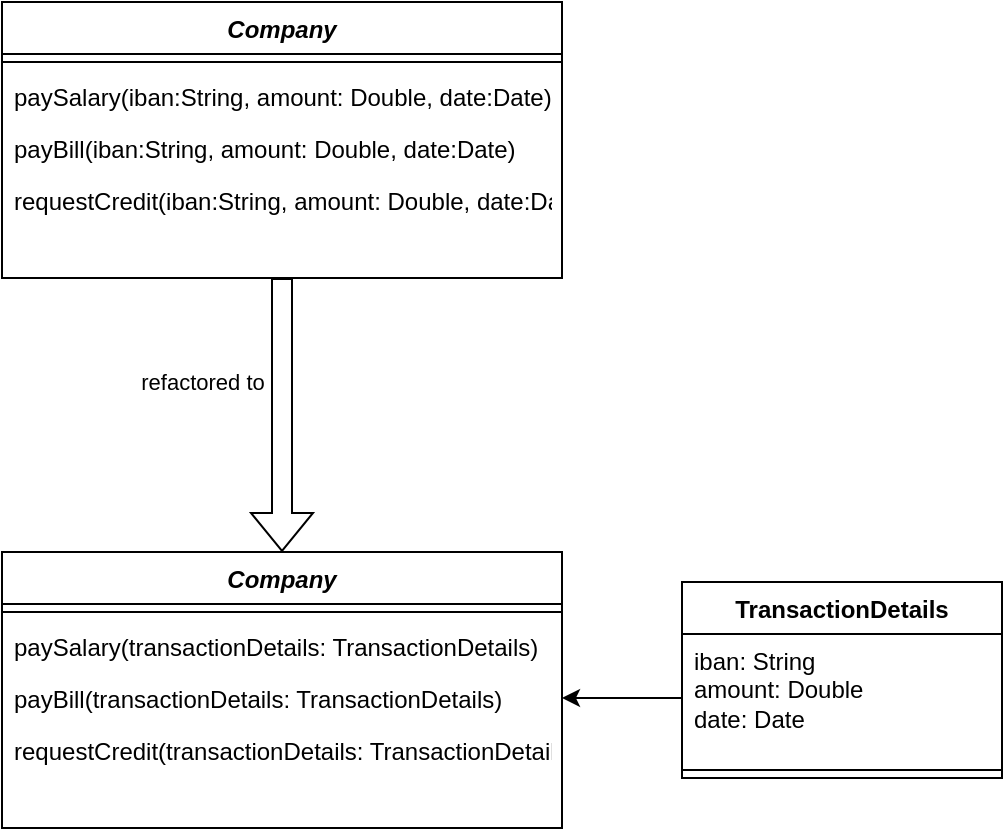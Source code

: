<mxfile version="24.4.4" type="device">
  <diagram id="C5RBs43oDa-KdzZeNtuy" name="Page-1">
    <mxGraphModel dx="1106" dy="613" grid="1" gridSize="10" guides="1" tooltips="1" connect="1" arrows="1" fold="1" page="1" pageScale="1" pageWidth="827" pageHeight="1169" math="0" shadow="0">
      <root>
        <mxCell id="WIyWlLk6GJQsqaUBKTNV-0" />
        <mxCell id="WIyWlLk6GJQsqaUBKTNV-1" parent="WIyWlLk6GJQsqaUBKTNV-0" />
        <mxCell id="zkfFHV4jXpPFQw0GAbJ--0" value="Company" style="swimlane;fontStyle=3;align=center;verticalAlign=top;childLayout=stackLayout;horizontal=1;startSize=26;horizontalStack=0;resizeParent=1;resizeLast=0;collapsible=1;marginBottom=0;rounded=0;shadow=0;strokeWidth=1;" parent="WIyWlLk6GJQsqaUBKTNV-1" vertex="1">
          <mxGeometry x="210" y="100" width="280" height="138" as="geometry">
            <mxRectangle x="230" y="140" width="160" height="26" as="alternateBounds" />
          </mxGeometry>
        </mxCell>
        <mxCell id="zkfFHV4jXpPFQw0GAbJ--4" value="" style="line;html=1;strokeWidth=1;align=left;verticalAlign=middle;spacingTop=-1;spacingLeft=3;spacingRight=3;rotatable=0;labelPosition=right;points=[];portConstraint=eastwest;" parent="zkfFHV4jXpPFQw0GAbJ--0" vertex="1">
          <mxGeometry y="26" width="280" height="8" as="geometry" />
        </mxCell>
        <mxCell id="zkfFHV4jXpPFQw0GAbJ--5" value="paySalary(iban:String, amount: Double, date:Date)  " style="text;align=left;verticalAlign=top;spacingLeft=4;spacingRight=4;overflow=hidden;rotatable=0;points=[[0,0.5],[1,0.5]];portConstraint=eastwest;" parent="zkfFHV4jXpPFQw0GAbJ--0" vertex="1">
          <mxGeometry y="34" width="280" height="26" as="geometry" />
        </mxCell>
        <mxCell id="CE6DBhCjv_fUwElJiGvl-2" value="payBill(iban:String, amount: Double, date:Date)  " style="text;align=left;verticalAlign=top;spacingLeft=4;spacingRight=4;overflow=hidden;rotatable=0;points=[[0,0.5],[1,0.5]];portConstraint=eastwest;" parent="zkfFHV4jXpPFQw0GAbJ--0" vertex="1">
          <mxGeometry y="60" width="280" height="26" as="geometry" />
        </mxCell>
        <mxCell id="7VwK7yFi14UvKaLX10Mw-16" value="requestCredit(iban:String, amount: Double, date:Date)  " style="text;align=left;verticalAlign=top;spacingLeft=4;spacingRight=4;overflow=hidden;rotatable=0;points=[[0,0.5],[1,0.5]];portConstraint=eastwest;" vertex="1" parent="zkfFHV4jXpPFQw0GAbJ--0">
          <mxGeometry y="86" width="280" height="26" as="geometry" />
        </mxCell>
        <mxCell id="7VwK7yFi14UvKaLX10Mw-0" value="" style="shape=flexArrow;endArrow=classic;html=1;rounded=0;exitX=0.5;exitY=1;exitDx=0;exitDy=0;entryX=0.5;entryY=0;entryDx=0;entryDy=0;" edge="1" parent="WIyWlLk6GJQsqaUBKTNV-1" source="zkfFHV4jXpPFQw0GAbJ--0" target="7VwK7yFi14UvKaLX10Mw-1">
          <mxGeometry width="50" height="50" relative="1" as="geometry">
            <mxPoint x="330" y="270" as="sourcePoint" />
            <mxPoint x="350" y="350" as="targetPoint" />
          </mxGeometry>
        </mxCell>
        <mxCell id="7VwK7yFi14UvKaLX10Mw-13" value="refactored to" style="edgeLabel;html=1;align=center;verticalAlign=middle;resizable=0;points=[];" vertex="1" connectable="0" parent="7VwK7yFi14UvKaLX10Mw-0">
          <mxGeometry x="-0.25" y="-4" relative="1" as="geometry">
            <mxPoint x="-36" as="offset" />
          </mxGeometry>
        </mxCell>
        <mxCell id="7VwK7yFi14UvKaLX10Mw-1" value="Company" style="swimlane;fontStyle=3;align=center;verticalAlign=top;childLayout=stackLayout;horizontal=1;startSize=26;horizontalStack=0;resizeParent=1;resizeLast=0;collapsible=1;marginBottom=0;rounded=0;shadow=0;strokeWidth=1;" vertex="1" parent="WIyWlLk6GJQsqaUBKTNV-1">
          <mxGeometry x="210" y="375" width="280" height="138" as="geometry">
            <mxRectangle x="230" y="140" width="160" height="26" as="alternateBounds" />
          </mxGeometry>
        </mxCell>
        <mxCell id="7VwK7yFi14UvKaLX10Mw-2" value="" style="line;html=1;strokeWidth=1;align=left;verticalAlign=middle;spacingTop=-1;spacingLeft=3;spacingRight=3;rotatable=0;labelPosition=right;points=[];portConstraint=eastwest;" vertex="1" parent="7VwK7yFi14UvKaLX10Mw-1">
          <mxGeometry y="26" width="280" height="8" as="geometry" />
        </mxCell>
        <mxCell id="7VwK7yFi14UvKaLX10Mw-3" value="paySalary(transactionDetails: TransactionDetails)  " style="text;align=left;verticalAlign=top;spacingLeft=4;spacingRight=4;overflow=hidden;rotatable=0;points=[[0,0.5],[1,0.5]];portConstraint=eastwest;" vertex="1" parent="7VwK7yFi14UvKaLX10Mw-1">
          <mxGeometry y="34" width="280" height="26" as="geometry" />
        </mxCell>
        <mxCell id="7VwK7yFi14UvKaLX10Mw-4" value="payBill(transactionDetails: TransactionDetails)  " style="text;align=left;verticalAlign=top;spacingLeft=4;spacingRight=4;overflow=hidden;rotatable=0;points=[[0,0.5],[1,0.5]];portConstraint=eastwest;" vertex="1" parent="7VwK7yFi14UvKaLX10Mw-1">
          <mxGeometry y="60" width="280" height="26" as="geometry" />
        </mxCell>
        <mxCell id="7VwK7yFi14UvKaLX10Mw-17" value="requestCredit(transactionDetails: TransactionDetails)  " style="text;align=left;verticalAlign=top;spacingLeft=4;spacingRight=4;overflow=hidden;rotatable=0;points=[[0,0.5],[1,0.5]];portConstraint=eastwest;" vertex="1" parent="7VwK7yFi14UvKaLX10Mw-1">
          <mxGeometry y="86" width="280" height="26" as="geometry" />
        </mxCell>
        <mxCell id="7VwK7yFi14UvKaLX10Mw-9" value="TransactionDetails" style="swimlane;fontStyle=1;align=center;verticalAlign=top;childLayout=stackLayout;horizontal=1;startSize=26;horizontalStack=0;resizeParent=1;resizeParentMax=0;resizeLast=0;collapsible=1;marginBottom=0;whiteSpace=wrap;html=1;" vertex="1" parent="WIyWlLk6GJQsqaUBKTNV-1">
          <mxGeometry x="550" y="390" width="160" height="98" as="geometry" />
        </mxCell>
        <mxCell id="7VwK7yFi14UvKaLX10Mw-10" value="iban: String&lt;div&gt;amount: Double&lt;/div&gt;&lt;div&gt;date: Date&lt;/div&gt;&lt;div&gt;&lt;br&gt;&lt;/div&gt;" style="text;strokeColor=none;fillColor=none;align=left;verticalAlign=top;spacingLeft=4;spacingRight=4;overflow=hidden;rotatable=0;points=[[0,0.5],[1,0.5]];portConstraint=eastwest;whiteSpace=wrap;html=1;" vertex="1" parent="7VwK7yFi14UvKaLX10Mw-9">
          <mxGeometry y="26" width="160" height="64" as="geometry" />
        </mxCell>
        <mxCell id="7VwK7yFi14UvKaLX10Mw-11" value="" style="line;strokeWidth=1;fillColor=none;align=left;verticalAlign=middle;spacingTop=-1;spacingLeft=3;spacingRight=3;rotatable=0;labelPosition=right;points=[];portConstraint=eastwest;strokeColor=inherit;" vertex="1" parent="7VwK7yFi14UvKaLX10Mw-9">
          <mxGeometry y="90" width="160" height="8" as="geometry" />
        </mxCell>
        <mxCell id="7VwK7yFi14UvKaLX10Mw-14" style="edgeStyle=orthogonalEdgeStyle;rounded=0;orthogonalLoop=1;jettySize=auto;html=1;entryX=1;entryY=0.5;entryDx=0;entryDy=0;" edge="1" parent="WIyWlLk6GJQsqaUBKTNV-1" source="7VwK7yFi14UvKaLX10Mw-10" target="7VwK7yFi14UvKaLX10Mw-4">
          <mxGeometry relative="1" as="geometry" />
        </mxCell>
      </root>
    </mxGraphModel>
  </diagram>
</mxfile>
